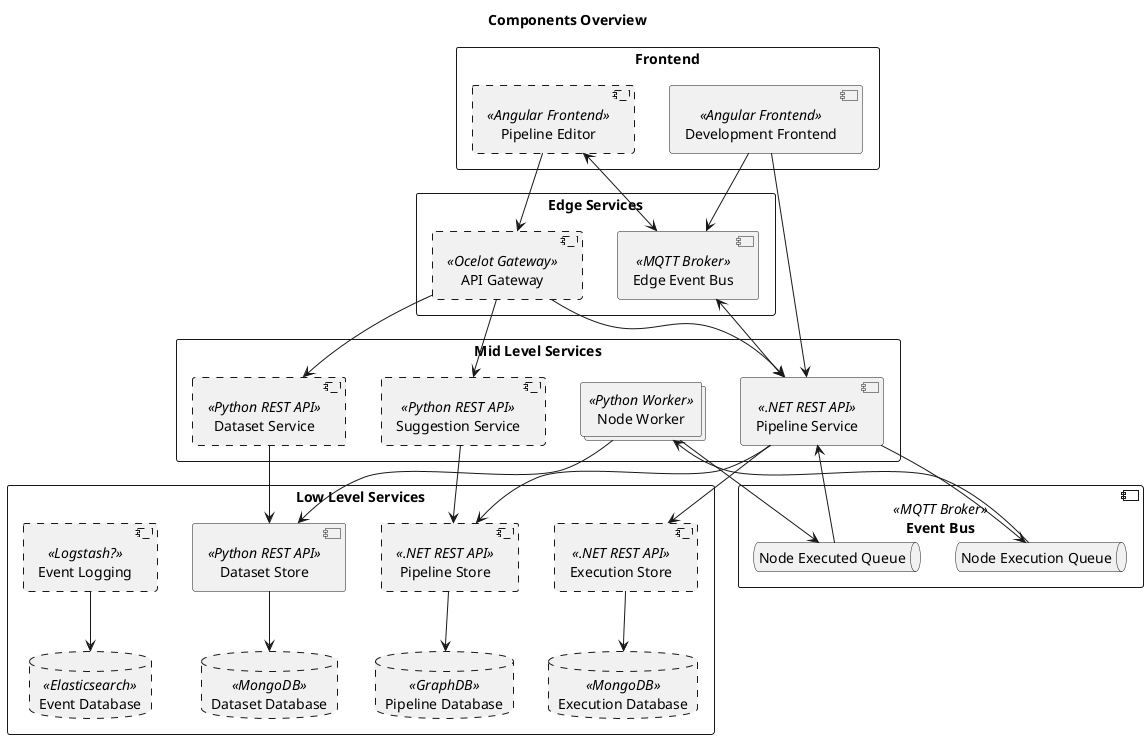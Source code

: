 @startuml
'https://plantuml.com/deployment-diagram

title "Components Overview"

'Definitions'

rectangle "Frontend" {
    component #line.dashed "Pipeline Editor" << Angular Frontend>> as pipeline_editor
    component "Development Frontend" << Angular Frontend >> as development_frontend
}

rectangle "Edge Services" {
    component #line.dashed "API Gateway" << Ocelot Gateway>> as api_gateway
    component "Edge Event Bus" << MQTT Broker >> as message_broker_edge
}

rectangle "Mid Level Services" {
    component "Pipeline Service" << .NET REST API >> as pipeline_service
    collections  "Node Worker" <<Python Worker>> as worker
    component #line.dashed "Suggestion Service" << Python REST API >> as suggestion_service
    component #line.dashed "Dataset Service" << Python REST API >> as dataset_service
}

rectangle "Low Level Services" {
    component #line.dashed "Pipeline Store" << .NET REST API >> as pipeline_store
    database #line.dashed "Pipeline Database" << GraphDB >> as pipeline_db
    
    component #line.dashed "Execution Store" << .NET REST API >> as execution_store
    database #line.dashed "Execution Database" << MongoDB >> as execution_db
    
    component "Dataset Store" << Python REST API >> as dataset_store
    database #line.dashed "Dataset Database" << MongoDB >> as dataset_db
    /'
    component #line.dashed "Operation Store" << Python REST API >> as operation_store
    database #line.dashed "Operation Database" << MongoDB >> as operation_db
    '/
    component #line.dashed "Event Logging" << Logstash? >> as event_logging
    database #line.dashed "Event Database" << Elasticsearch >> as event_db    
}

component "Event Bus" << MQTT Broker >> as message_broker {
    queue "Node Execution Queue" as node_execution_queue
    queue "Node Executed Queue" as node_executed_queue
}

'Interaction'

pipeline_editor --> api_gateway
development_frontend --> message_broker_edge
development_frontend --> pipeline_service

api_gateway --> pipeline_service 
api_gateway --> suggestion_service
api_gateway --> dataset_service

pipeline_store --> pipeline_db
dataset_store --> dataset_db
execution_store --> execution_db 
'operation_store --> operation_db
event_logging --> event_db

pipeline_service --> node_execution_queue
node_execution_queue --> worker 
pipeline_service <-- node_executed_queue
node_executed_queue <-- worker 

'message_broker --> event_logging

worker --> dataset_store 
'worker -->operation_store
suggestion_service --> pipeline_store
pipeline_service --> execution_store
pipeline_service --> pipeline_store
dataset_service --> dataset_store

pipeline_service <--> message_broker_edge
pipeline_editor <--> message_broker_edge
@enduml
